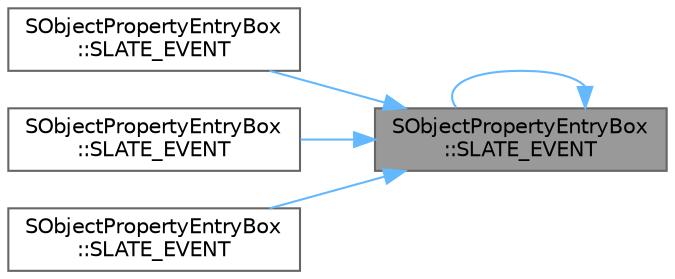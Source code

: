 digraph "SObjectPropertyEntryBox::SLATE_EVENT"
{
 // INTERACTIVE_SVG=YES
 // LATEX_PDF_SIZE
  bgcolor="transparent";
  edge [fontname=Helvetica,fontsize=10,labelfontname=Helvetica,labelfontsize=10];
  node [fontname=Helvetica,fontsize=10,shape=box,height=0.2,width=0.4];
  rankdir="RL";
  Node1 [id="Node000001",label="SObjectPropertyEntryBox\l::SLATE_EVENT",height=0.2,width=0.4,color="gray40", fillcolor="grey60", style="filled", fontcolor="black",tooltip="Called to check if an asset should be set."];
  Node1 -> Node2 [id="edge1_Node000001_Node000002",dir="back",color="steelblue1",style="solid",tooltip=" "];
  Node2 [id="Node000002",label="SObjectPropertyEntryBox\l::SLATE_EVENT",height=0.2,width=0.4,color="grey40", fillcolor="white", style="filled",URL="$df/d8a/classSObjectPropertyEntryBox.html#a2fd918b5dc3c575a5aaaed85c2b57fa8",tooltip="Called to check if an actor is valid to use."];
  Node1 -> Node3 [id="edge2_Node000001_Node000003",dir="back",color="steelblue1",style="solid",tooltip=" "];
  Node3 [id="Node000003",label="SObjectPropertyEntryBox\l::SLATE_EVENT",height=0.2,width=0.4,color="grey40", fillcolor="white", style="filled",URL="$df/d8a/classSObjectPropertyEntryBox.html#a7281b11153df0b59ad3d625b061e5903",tooltip="Called to check if an asset is valid to use."];
  Node1 -> Node1 [id="edge3_Node000001_Node000001",dir="back",color="steelblue1",style="solid",tooltip=" "];
  Node1 -> Node4 [id="edge4_Node000001_Node000004",dir="back",color="steelblue1",style="solid",tooltip=" "];
  Node4 [id="Node000004",label="SObjectPropertyEntryBox\l::SLATE_EVENT",height=0.2,width=0.4,color="grey40", fillcolor="white", style="filled",URL="$df/d8a/classSObjectPropertyEntryBox.html#a3d1a81f800cde12ff6280b03336d8bfd",tooltip="Optional delegate called when the 'Browse' button is clicked."];
}
